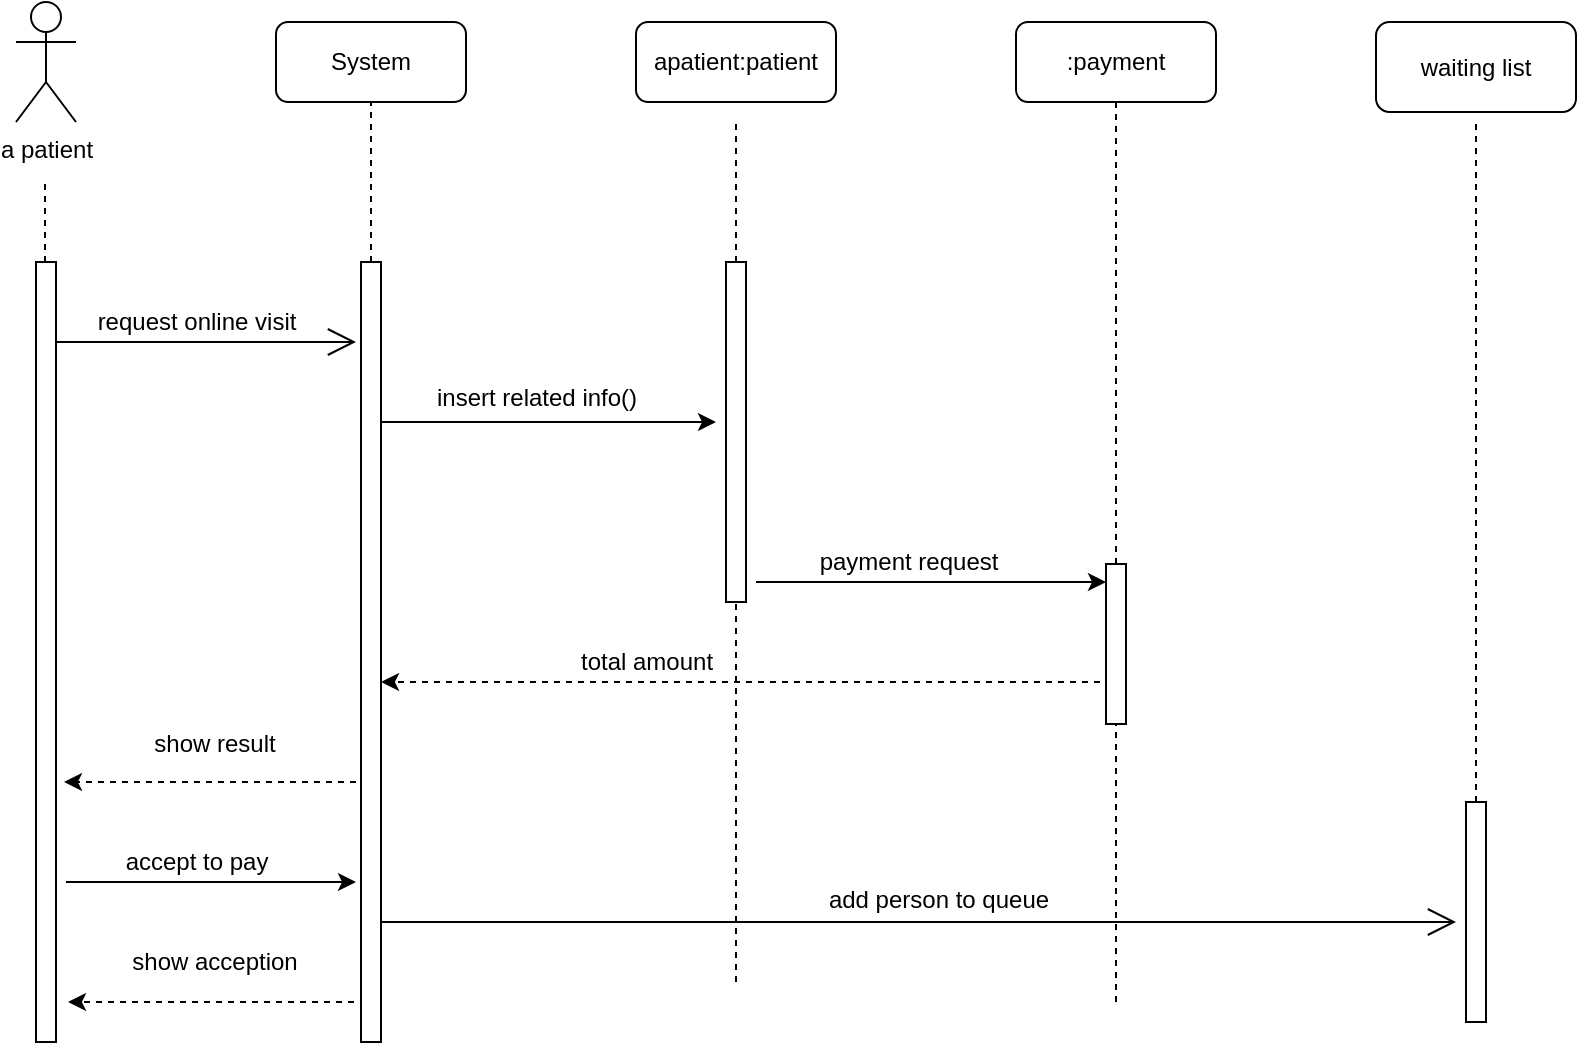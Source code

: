 <mxfile version="12.4.7" type="device"><diagram id="2zBtBgP-GkT2vCLhlJJd" name="Page-1"><mxGraphModel dx="768" dy="406" grid="1" gridSize="10" guides="1" tooltips="1" connect="1" arrows="1" fold="1" page="1" pageScale="1" pageWidth="850" pageHeight="1100" math="0" shadow="0"><root><mxCell id="0"/><mxCell id="1" parent="0"/><mxCell id="XPMOLQqwKzjSdhf2eWig-1" value="a patient" style="shape=umlActor;verticalLabelPosition=bottom;labelBackgroundColor=#ffffff;verticalAlign=top;html=1;outlineConnect=0;" vertex="1" parent="1"><mxGeometry x="280" y="80" width="30" height="60" as="geometry"/></mxCell><mxCell id="XPMOLQqwKzjSdhf2eWig-2" value="" style="endArrow=none;dashed=1;html=1;" edge="1" parent="1" source="XPMOLQqwKzjSdhf2eWig-3"><mxGeometry width="50" height="50" relative="1" as="geometry"><mxPoint x="295" y="360" as="sourcePoint"/><mxPoint x="294.5" y="170" as="targetPoint"/></mxGeometry></mxCell><mxCell id="XPMOLQqwKzjSdhf2eWig-3" value="" style="html=1;points=[];perimeter=orthogonalPerimeter;" vertex="1" parent="1"><mxGeometry x="290" y="210" width="10" height="390" as="geometry"/></mxCell><mxCell id="XPMOLQqwKzjSdhf2eWig-4" value="System" style="rounded=1;whiteSpace=wrap;html=1;" vertex="1" parent="1"><mxGeometry x="410" y="90" width="95" height="40" as="geometry"/></mxCell><mxCell id="XPMOLQqwKzjSdhf2eWig-5" value="" style="endArrow=none;dashed=1;html=1;entryX=0.5;entryY=1;entryDx=0;entryDy=0;" edge="1" parent="1" source="XPMOLQqwKzjSdhf2eWig-6" target="XPMOLQqwKzjSdhf2eWig-4"><mxGeometry width="50" height="50" relative="1" as="geometry"><mxPoint x="458" y="480" as="sourcePoint"/><mxPoint x="457" y="170" as="targetPoint"/></mxGeometry></mxCell><mxCell id="XPMOLQqwKzjSdhf2eWig-6" value="" style="html=1;points=[];perimeter=orthogonalPerimeter;" vertex="1" parent="1"><mxGeometry x="452.5" y="210" width="10" height="390" as="geometry"/></mxCell><mxCell id="XPMOLQqwKzjSdhf2eWig-7" value="" style="endArrow=open;endFill=1;endSize=12;html=1;" edge="1" parent="1"><mxGeometry width="160" relative="1" as="geometry"><mxPoint x="300" y="250" as="sourcePoint"/><mxPoint x="450" y="250" as="targetPoint"/></mxGeometry></mxCell><mxCell id="XPMOLQqwKzjSdhf2eWig-8" value="request online visit" style="text;html=1;align=center;verticalAlign=middle;resizable=0;points=[];autosize=1;" vertex="1" parent="1"><mxGeometry x="315" y="230" width="110" height="20" as="geometry"/></mxCell><mxCell id="XPMOLQqwKzjSdhf2eWig-9" value="apatient:patient" style="rounded=1;whiteSpace=wrap;html=1;" vertex="1" parent="1"><mxGeometry x="590" y="90" width="100" height="40" as="geometry"/></mxCell><mxCell id="XPMOLQqwKzjSdhf2eWig-10" value="" style="endArrow=none;dashed=1;html=1;" edge="1" parent="1" source="XPMOLQqwKzjSdhf2eWig-11"><mxGeometry width="50" height="50" relative="1" as="geometry"><mxPoint x="640" y="481" as="sourcePoint"/><mxPoint x="640" y="140" as="targetPoint"/></mxGeometry></mxCell><mxCell id="XPMOLQqwKzjSdhf2eWig-11" value="" style="html=1;points=[];perimeter=orthogonalPerimeter;" vertex="1" parent="1"><mxGeometry x="635" y="210" width="10" height="170" as="geometry"/></mxCell><mxCell id="XPMOLQqwKzjSdhf2eWig-12" value="" style="endArrow=none;dashed=1;html=1;" edge="1" parent="1" target="XPMOLQqwKzjSdhf2eWig-11"><mxGeometry width="50" height="50" relative="1" as="geometry"><mxPoint x="640" y="570" as="sourcePoint"/><mxPoint x="640" y="140" as="targetPoint"/></mxGeometry></mxCell><mxCell id="XPMOLQqwKzjSdhf2eWig-13" value="" style="endArrow=classic;html=1;" edge="1" parent="1"><mxGeometry width="50" height="50" relative="1" as="geometry"><mxPoint x="462.5" y="290" as="sourcePoint"/><mxPoint x="630" y="290" as="targetPoint"/></mxGeometry></mxCell><mxCell id="XPMOLQqwKzjSdhf2eWig-14" value="insert related info()" style="text;html=1;align=center;verticalAlign=middle;resizable=0;points=[];autosize=1;" vertex="1" parent="1"><mxGeometry x="480" y="268" width="120" height="20" as="geometry"/></mxCell><mxCell id="XPMOLQqwKzjSdhf2eWig-15" value=":payment" style="rounded=1;whiteSpace=wrap;html=1;" vertex="1" parent="1"><mxGeometry x="780" y="90" width="100" height="40" as="geometry"/></mxCell><mxCell id="XPMOLQqwKzjSdhf2eWig-16" value="" style="endArrow=none;dashed=1;html=1;entryX=0.5;entryY=1;entryDx=0;entryDy=0;" edge="1" parent="1" target="XPMOLQqwKzjSdhf2eWig-15" source="XPMOLQqwKzjSdhf2eWig-37"><mxGeometry width="50" height="50" relative="1" as="geometry"><mxPoint x="830" y="580" as="sourcePoint"/><mxPoint x="829.5" y="160" as="targetPoint"/></mxGeometry></mxCell><mxCell id="XPMOLQqwKzjSdhf2eWig-18" value="payment request" style="text;html=1;align=center;verticalAlign=middle;resizable=0;points=[];autosize=1;" vertex="1" parent="1"><mxGeometry x="676" y="350" width="100" height="20" as="geometry"/></mxCell><mxCell id="XPMOLQqwKzjSdhf2eWig-19" value="" style="endArrow=classic;html=1;dashed=1;" edge="1" parent="1"><mxGeometry width="50" height="50" relative="1" as="geometry"><mxPoint x="828" y="420" as="sourcePoint"/><mxPoint x="462.5" y="420" as="targetPoint"/></mxGeometry></mxCell><mxCell id="XPMOLQqwKzjSdhf2eWig-20" value="total amount" style="text;html=1;align=center;verticalAlign=middle;resizable=0;points=[];autosize=1;" vertex="1" parent="1"><mxGeometry x="555" y="400" width="80" height="20" as="geometry"/></mxCell><mxCell id="XPMOLQqwKzjSdhf2eWig-21" value="" style="endArrow=classic;html=1;dashed=1;" edge="1" parent="1"><mxGeometry width="50" height="50" relative="1" as="geometry"><mxPoint x="450" y="470" as="sourcePoint"/><mxPoint x="304" y="470" as="targetPoint"/></mxGeometry></mxCell><mxCell id="XPMOLQqwKzjSdhf2eWig-22" value="show result" style="text;html=1;align=center;verticalAlign=middle;resizable=0;points=[];autosize=1;" vertex="1" parent="1"><mxGeometry x="339" y="441" width="80" height="20" as="geometry"/></mxCell><mxCell id="XPMOLQqwKzjSdhf2eWig-23" value="" style="endArrow=classic;html=1;" edge="1" parent="1"><mxGeometry width="50" height="50" relative="1" as="geometry"><mxPoint x="305" y="520" as="sourcePoint"/><mxPoint x="450" y="520" as="targetPoint"/></mxGeometry></mxCell><mxCell id="XPMOLQqwKzjSdhf2eWig-24" value="accept to pay" style="text;html=1;align=center;verticalAlign=middle;resizable=0;points=[];autosize=1;" vertex="1" parent="1"><mxGeometry x="325" y="500" width="90" height="20" as="geometry"/></mxCell><mxCell id="XPMOLQqwKzjSdhf2eWig-27" value="waiting list" style="rounded=1;whiteSpace=wrap;html=1;" vertex="1" parent="1"><mxGeometry x="960" y="90" width="100" height="45" as="geometry"/></mxCell><mxCell id="XPMOLQqwKzjSdhf2eWig-28" value="" style="endArrow=none;dashed=1;html=1;" edge="1" parent="1" source="XPMOLQqwKzjSdhf2eWig-29"><mxGeometry width="50" height="50" relative="1" as="geometry"><mxPoint x="1010" y="590.667" as="sourcePoint"/><mxPoint x="1010" y="140" as="targetPoint"/></mxGeometry></mxCell><mxCell id="XPMOLQqwKzjSdhf2eWig-29" value="" style="html=1;points=[];perimeter=orthogonalPerimeter;" vertex="1" parent="1"><mxGeometry x="1005" y="480" width="10" height="110" as="geometry"/></mxCell><mxCell id="XPMOLQqwKzjSdhf2eWig-30" value="" style="endArrow=none;dashed=1;html=1;" edge="1" parent="1" target="XPMOLQqwKzjSdhf2eWig-29"><mxGeometry width="50" height="50" relative="1" as="geometry"><mxPoint x="1010" y="590.667" as="sourcePoint"/><mxPoint x="1010" y="140" as="targetPoint"/></mxGeometry></mxCell><mxCell id="XPMOLQqwKzjSdhf2eWig-31" value="" style="endArrow=open;endFill=1;endSize=12;html=1;" edge="1" parent="1"><mxGeometry width="160" relative="1" as="geometry"><mxPoint x="462.5" y="540" as="sourcePoint"/><mxPoint x="1000" y="540" as="targetPoint"/></mxGeometry></mxCell><mxCell id="XPMOLQqwKzjSdhf2eWig-32" value="add person to queue" style="text;html=1;align=center;verticalAlign=middle;resizable=0;points=[];autosize=1;" vertex="1" parent="1"><mxGeometry x="676" y="519" width="130" height="20" as="geometry"/></mxCell><mxCell id="XPMOLQqwKzjSdhf2eWig-33" value="" style="endArrow=classic;html=1;" edge="1" parent="1"><mxGeometry width="50" height="50" relative="1" as="geometry"><mxPoint x="650" y="370" as="sourcePoint"/><mxPoint x="825" y="370" as="targetPoint"/></mxGeometry></mxCell><mxCell id="XPMOLQqwKzjSdhf2eWig-35" value="" style="endArrow=classic;html=1;dashed=1;" edge="1" parent="1"><mxGeometry width="50" height="50" relative="1" as="geometry"><mxPoint x="449" y="580" as="sourcePoint"/><mxPoint x="306" y="580" as="targetPoint"/></mxGeometry></mxCell><mxCell id="XPMOLQqwKzjSdhf2eWig-36" value="show acception" style="text;html=1;align=center;verticalAlign=middle;resizable=0;points=[];autosize=1;" vertex="1" parent="1"><mxGeometry x="329" y="550" width="100" height="20" as="geometry"/></mxCell><mxCell id="XPMOLQqwKzjSdhf2eWig-37" value="" style="html=1;points=[];perimeter=orthogonalPerimeter;" vertex="1" parent="1"><mxGeometry x="825" y="361" width="10" height="80" as="geometry"/></mxCell><mxCell id="XPMOLQqwKzjSdhf2eWig-38" value="" style="endArrow=none;dashed=1;html=1;entryX=0.5;entryY=1;entryDx=0;entryDy=0;" edge="1" parent="1" target="XPMOLQqwKzjSdhf2eWig-37"><mxGeometry width="50" height="50" relative="1" as="geometry"><mxPoint x="830" y="580" as="sourcePoint"/><mxPoint x="830" y="130" as="targetPoint"/></mxGeometry></mxCell></root></mxGraphModel></diagram></mxfile>